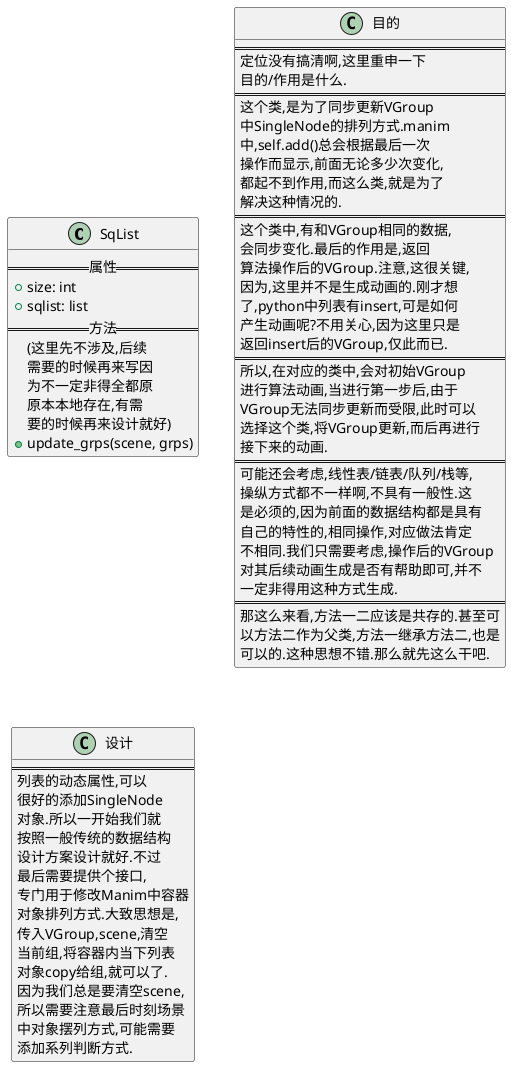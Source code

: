 @startuml 方法二设计
class S as "SqList"{
    ==属性==
    + size: int
    + sqlist: list
    ==方法==
    (这里先不涉及,后续
    需要的时候再来写因
    为不一定非得全都原
    原本本地存在,有需
    要的时候再来设计就好)
    + update_grps(scene, grps)
}

class p as "目的"{
    ====
    定位没有搞清啊,这里重申一下
    目的/作用是什么.
    ====
    这个类,是为了同步更新VGroup
    中SingleNode的排列方式.manim
    中,self.add()总会根据最后一次
    操作而显示,前面无论多少次变化,
    都起不到作用,而这么类,就是为了
    解决这种情况的.
    ====
    这个类中,有和VGroup相同的数据,
    会同步变化.最后的作用是,返回
    算法操作后的VGroup.注意,这很关键,
    因为,这里并不是生成动画的.刚才想
    了,python中列表有insert,可是如何
    产生动画呢?不用关心,因为这里只是
    返回insert后的VGroup,仅此而已.
    ====
    所以,在对应的类中,会对初始VGroup
    进行算法动画,当进行第一步后,由于
    VGroup无法同步更新而受限,此时可以
    选择这个类,将VGroup更新,而后再进行
    接下来的动画.
    ====
    可能还会考虑,线性表/链表/队列/栈等,
    操纵方式都不一样啊,不具有一般性.这
    是必须的,因为前面的数据结构都是具有
    自己的特性的,相同操作,对应做法肯定
    不相同.我们只需要考虑,操作后的VGroup
    对其后续动画生成是否有帮助即可,并不
    一定非得用这种方式生成.
    ====
    那这么来看,方法一二应该是共存的.甚至可
    以方法二作为父类,方法一继承方法二,也是
    可以的.这种思想不错.那么就先这么干吧.
}
class C as "设计"{
    ====
    列表的动态属性,可以
    很好的添加SingleNode
    对象.所以一开始我们就
    按照一般传统的数据结构
    设计方案设计就好.不过
    最后需要提供个接口,
    专门用于修改Manim中容器
    对象排列方式.大致思想是,
    传入VGroup,scene,清空
    当前组,将容器内当下列表
    对象copy给组,就可以了.
    因为我们总是要清空scene,
    所以需要注意最后时刻场景
    中对象摆列方式,可能需要
    添加系列判断方式.
}

@enduml


